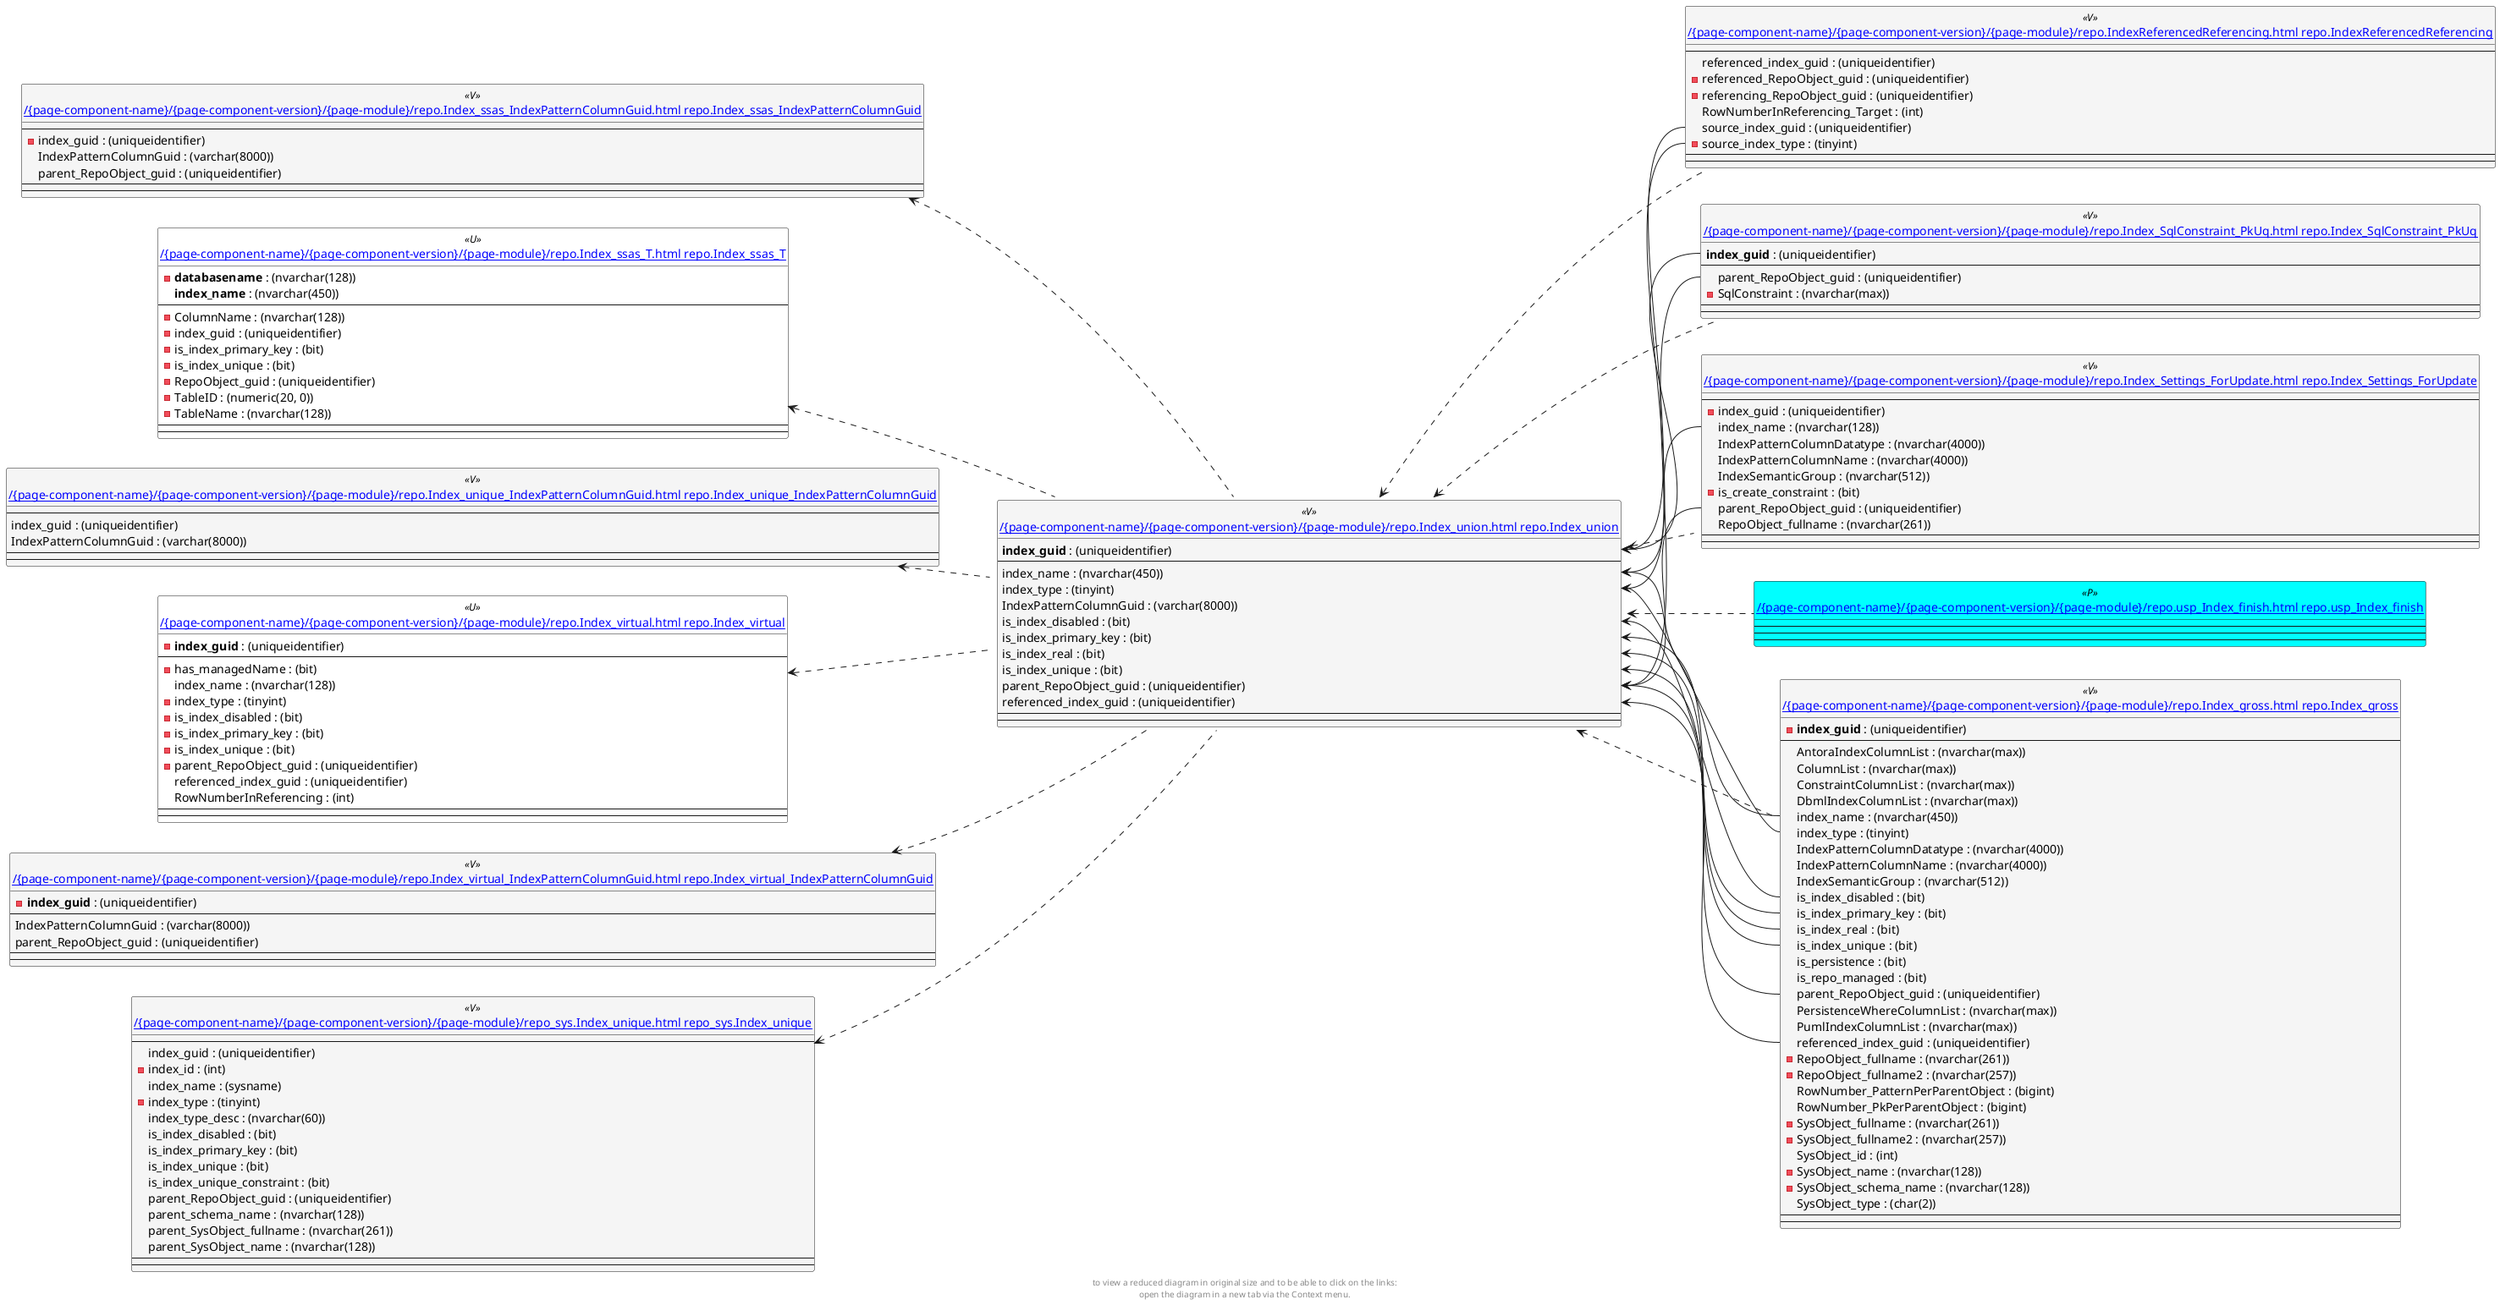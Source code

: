 @startuml
left to right direction
'top to bottom direction
hide circle
'avoide "." issues:
set namespaceSeparator none


skinparam class {
  BackgroundColor White
  BackgroundColor<<FN>> Yellow
  BackgroundColor<<FS>> Yellow
  BackgroundColor<<FT>> LightGray
  BackgroundColor<<IF>> Yellow
  BackgroundColor<<IS>> Yellow
  BackgroundColor<<P>> Aqua
  BackgroundColor<<PC>> Aqua
  BackgroundColor<<SN>> Yellow
  BackgroundColor<<SO>> SlateBlue
  BackgroundColor<<TF>> LightGray
  BackgroundColor<<TR>> Tomato
  BackgroundColor<<U>> White
  BackgroundColor<<V>> WhiteSmoke
  BackgroundColor<<X>> Aqua
}


entity "[[{site-url}/{page-component-name}/{page-component-version}/{page-module}/repo.Index_gross.html repo.Index_gross]]" as repo.Index_gross << V >> {
  - **index_guid** : (uniqueidentifier)
  --
  AntoraIndexColumnList : (nvarchar(max))
  ColumnList : (nvarchar(max))
  ConstraintColumnList : (nvarchar(max))
  DbmlIndexColumnList : (nvarchar(max))
  index_name : (nvarchar(450))
  index_type : (tinyint)
  IndexPatternColumnDatatype : (nvarchar(4000))
  IndexPatternColumnName : (nvarchar(4000))
  IndexSemanticGroup : (nvarchar(512))
  is_index_disabled : (bit)
  is_index_primary_key : (bit)
  is_index_real : (bit)
  is_index_unique : (bit)
  is_persistence : (bit)
  is_repo_managed : (bit)
  parent_RepoObject_guid : (uniqueidentifier)
  PersistenceWhereColumnList : (nvarchar(max))
  PumlIndexColumnList : (nvarchar(max))
  referenced_index_guid : (uniqueidentifier)
  - RepoObject_fullname : (nvarchar(261))
  - RepoObject_fullname2 : (nvarchar(257))
  RowNumber_PatternPerParentObject : (bigint)
  RowNumber_PkPerParentObject : (bigint)
  - SysObject_fullname : (nvarchar(261))
  - SysObject_fullname2 : (nvarchar(257))
  SysObject_id : (int)
  - SysObject_name : (nvarchar(128))
  - SysObject_schema_name : (nvarchar(128))
  SysObject_type : (char(2))
  --
  --
}

entity "[[{site-url}/{page-component-name}/{page-component-version}/{page-module}/repo.Index_Settings_ForUpdate.html repo.Index_Settings_ForUpdate]]" as repo.Index_Settings_ForUpdate << V >> {
  --
  - index_guid : (uniqueidentifier)
  index_name : (nvarchar(128))
  IndexPatternColumnDatatype : (nvarchar(4000))
  IndexPatternColumnName : (nvarchar(4000))
  IndexSemanticGroup : (nvarchar(512))
  - is_create_constraint : (bit)
  parent_RepoObject_guid : (uniqueidentifier)
  RepoObject_fullname : (nvarchar(261))
  --
  --
}

entity "[[{site-url}/{page-component-name}/{page-component-version}/{page-module}/repo.Index_SqlConstraint_PkUq.html repo.Index_SqlConstraint_PkUq]]" as repo.Index_SqlConstraint_PkUq << V >> {
  **index_guid** : (uniqueidentifier)
  --
  parent_RepoObject_guid : (uniqueidentifier)
  - SqlConstraint : (nvarchar(max))
  --
  --
}

entity "[[{site-url}/{page-component-name}/{page-component-version}/{page-module}/repo.Index_ssas_IndexPatternColumnGuid.html repo.Index_ssas_IndexPatternColumnGuid]]" as repo.Index_ssas_IndexPatternColumnGuid << V >> {
  --
  - index_guid : (uniqueidentifier)
  IndexPatternColumnGuid : (varchar(8000))
  parent_RepoObject_guid : (uniqueidentifier)
  --
  --
}

entity "[[{site-url}/{page-component-name}/{page-component-version}/{page-module}/repo.Index_ssas_T.html repo.Index_ssas_T]]" as repo.Index_ssas_T << U >> {
  - **databasename** : (nvarchar(128))
  **index_name** : (nvarchar(450))
  --
  - ColumnName : (nvarchar(128))
  - index_guid : (uniqueidentifier)
  - is_index_primary_key : (bit)
  - is_index_unique : (bit)
  - RepoObject_guid : (uniqueidentifier)
  - TableID : (numeric(20, 0))
  - TableName : (nvarchar(128))
  --
  --
}

entity "[[{site-url}/{page-component-name}/{page-component-version}/{page-module}/repo.Index_union.html repo.Index_union]]" as repo.Index_union << V >> {
  **index_guid** : (uniqueidentifier)
  --
  index_name : (nvarchar(450))
  index_type : (tinyint)
  IndexPatternColumnGuid : (varchar(8000))
  is_index_disabled : (bit)
  is_index_primary_key : (bit)
  is_index_real : (bit)
  is_index_unique : (bit)
  parent_RepoObject_guid : (uniqueidentifier)
  referenced_index_guid : (uniqueidentifier)
  --
  --
}

entity "[[{site-url}/{page-component-name}/{page-component-version}/{page-module}/repo.Index_unique_IndexPatternColumnGuid.html repo.Index_unique_IndexPatternColumnGuid]]" as repo.Index_unique_IndexPatternColumnGuid << V >> {
  --
  index_guid : (uniqueidentifier)
  IndexPatternColumnGuid : (varchar(8000))
  --
  --
}

entity "[[{site-url}/{page-component-name}/{page-component-version}/{page-module}/repo.Index_virtual.html repo.Index_virtual]]" as repo.Index_virtual << U >> {
  - **index_guid** : (uniqueidentifier)
  --
  - has_managedName : (bit)
  index_name : (nvarchar(128))
  - index_type : (tinyint)
  - is_index_disabled : (bit)
  - is_index_primary_key : (bit)
  - is_index_unique : (bit)
  - parent_RepoObject_guid : (uniqueidentifier)
  referenced_index_guid : (uniqueidentifier)
  RowNumberInReferencing : (int)
  --
  --
}

entity "[[{site-url}/{page-component-name}/{page-component-version}/{page-module}/repo.Index_virtual_IndexPatternColumnGuid.html repo.Index_virtual_IndexPatternColumnGuid]]" as repo.Index_virtual_IndexPatternColumnGuid << V >> {
  - **index_guid** : (uniqueidentifier)
  --
  IndexPatternColumnGuid : (varchar(8000))
  parent_RepoObject_guid : (uniqueidentifier)
  --
  --
}

entity "[[{site-url}/{page-component-name}/{page-component-version}/{page-module}/repo.IndexReferencedReferencing.html repo.IndexReferencedReferencing]]" as repo.IndexReferencedReferencing << V >> {
  --
  referenced_index_guid : (uniqueidentifier)
  - referenced_RepoObject_guid : (uniqueidentifier)
  - referencing_RepoObject_guid : (uniqueidentifier)
  RowNumberInReferencing_Target : (int)
  source_index_guid : (uniqueidentifier)
  - source_index_type : (tinyint)
  --
  --
}

entity "[[{site-url}/{page-component-name}/{page-component-version}/{page-module}/repo.usp_Index_finish.html repo.usp_Index_finish]]" as repo.usp_Index_finish << P >> {
  --
  --
  --
}

entity "[[{site-url}/{page-component-name}/{page-component-version}/{page-module}/repo_sys.Index_unique.html repo_sys.Index_unique]]" as repo_sys.Index_unique << V >> {
  --
  index_guid : (uniqueidentifier)
  - index_id : (int)
  index_name : (sysname)
  - index_type : (tinyint)
  index_type_desc : (nvarchar(60))
  is_index_disabled : (bit)
  is_index_primary_key : (bit)
  is_index_unique : (bit)
  is_index_unique_constraint : (bit)
  parent_RepoObject_guid : (uniqueidentifier)
  parent_schema_name : (nvarchar(128))
  parent_SysObject_fullname : (nvarchar(261))
  parent_SysObject_name : (nvarchar(128))
  --
  --
}

repo.Index_ssas_IndexPatternColumnGuid <.. repo.Index_union
repo.Index_ssas_T <.. repo.Index_union
repo.Index_union <.. repo.IndexReferencedReferencing
repo.Index_union <.. repo.Index_SqlConstraint_PkUq
repo.Index_union <.. repo.Index_gross
repo.Index_union <.. repo.usp_Index_finish
repo.Index_union <.. repo.Index_Settings_ForUpdate
repo.Index_unique_IndexPatternColumnGuid <.. repo.Index_union
repo.Index_virtual <.. repo.Index_union
repo.Index_virtual_IndexPatternColumnGuid <.. repo.Index_union
repo_sys.Index_unique <.. repo.Index_union
repo.Index_union::index_guid <-- repo.IndexReferencedReferencing::source_index_guid
repo.Index_union::index_guid <-- repo.Index_SqlConstraint_PkUq::index_guid
repo.Index_union::index_name <-- repo.Index_gross::index_name
repo.Index_union::index_name <-- repo.Index_Settings_ForUpdate::index_name
repo.Index_union::index_type <-- repo.IndexReferencedReferencing::source_index_type
repo.Index_union::index_type <-- repo.Index_gross::index_type
repo.Index_union::is_index_disabled <-- repo.Index_gross::is_index_disabled
repo.Index_union::is_index_primary_key <-- repo.Index_gross::is_index_primary_key
repo.Index_union::is_index_real <-- repo.Index_gross::is_index_real
repo.Index_union::is_index_unique <-- repo.Index_gross::is_index_unique
repo.Index_union::parent_RepoObject_guid <-- repo.Index_SqlConstraint_PkUq::parent_RepoObject_guid
repo.Index_union::parent_RepoObject_guid <-- repo.Index_gross::parent_RepoObject_guid
repo.Index_union::parent_RepoObject_guid <-- repo.Index_Settings_ForUpdate::parent_RepoObject_guid
repo.Index_union::referenced_index_guid <-- repo.Index_gross::referenced_index_guid
footer
to view a reduced diagram in original size and to be able to click on the links:
open the diagram in a new tab via the Context menu.
end footer

@enduml

